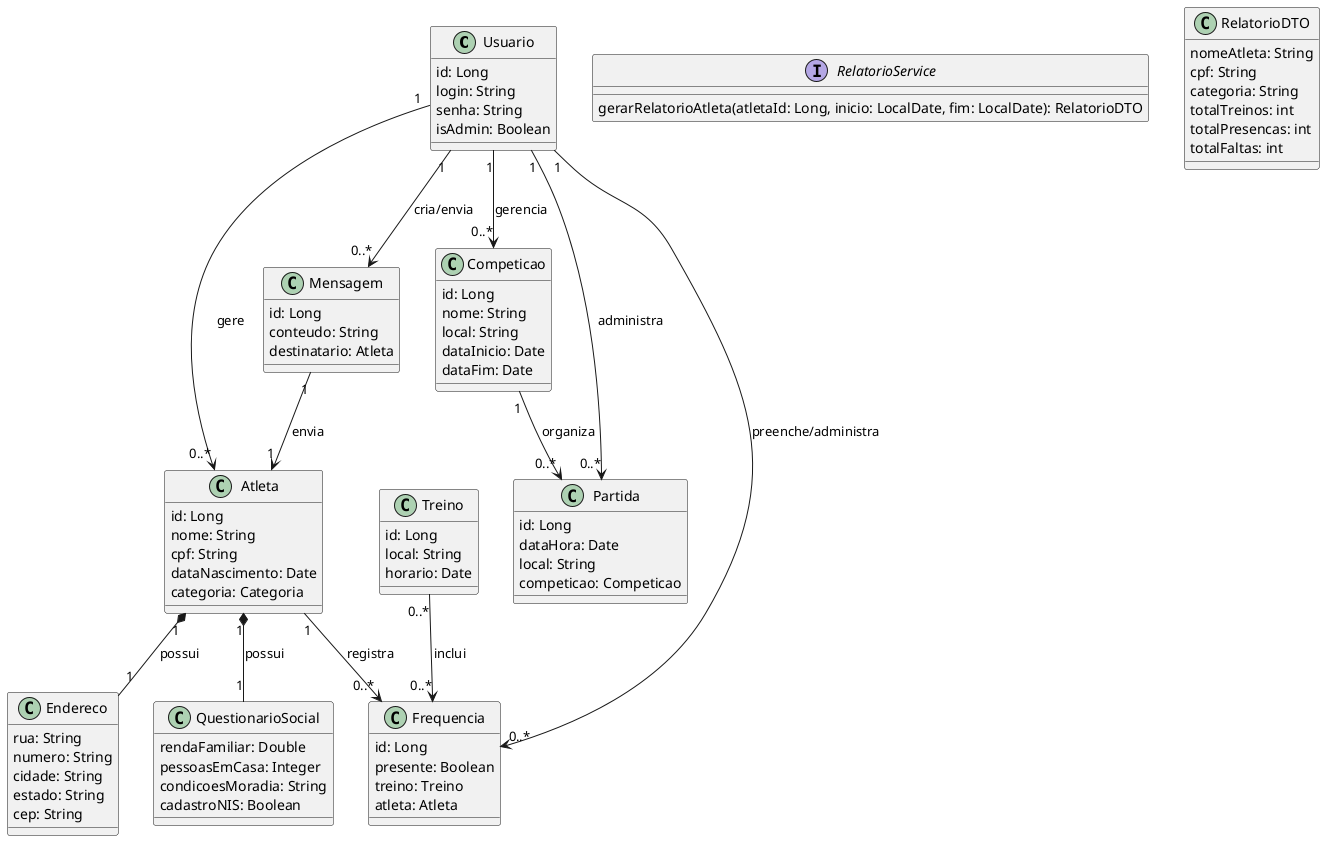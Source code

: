 @startuml SistemaDeGestaoAtletas

' Definição das classes principais

class Usuario {
    id: Long
    login: String
    senha: String
    isAdmin: Boolean
}

class Atleta {
    id: Long
    nome: String
    cpf: String
    dataNascimento: Date
    categoria: Categoria
}

class Endereco {
    rua: String
    numero: String
    cidade: String
    estado: String
    cep: String
}

class QuestionarioSocial {
    rendaFamiliar: Double
    pessoasEmCasa: Integer
    condicoesMoradia: String
    cadastroNIS: Boolean
}

class Treino {
    id: Long
    local: String
    horario: Date
}

class Frequencia {
    id: Long
    presente: Boolean
    treino: Treino
    atleta: Atleta
}

class Mensagem {
    id: Long
    conteudo: String
    destinatario: Atleta
}

class Competicao {
    id: Long
    nome: String
    local: String
    dataInicio: Date
    dataFim: Date
}

class Partida {
    id: Long
    dataHora: Date
    local: String
    competicao: Competicao
}

interface RelatorioService {
    gerarRelatorioAtleta(atletaId: Long, inicio: LocalDate, fim: LocalDate): RelatorioDTO
}

class RelatorioDTO {
    nomeAtleta: String
    cpf: String
    categoria: String
    totalTreinos: int
    totalPresencas: int
    totalFaltas: int
}

' Relações principais

Usuario "1" --> "0..*" Atleta : gere
Atleta "1" *-- "1" Endereco : possui
Atleta "1" *-- "1" QuestionarioSocial : possui

Atleta "1" --> "0..*" Frequencia : registra
Treino "0..*" --> "0..*" Frequencia : inclui

Usuario "1" --> "0..*" Frequencia : preenche/administra

Mensagem "1" --> "1" Atleta : envia
Usuario "1" --> "0..*" Mensagem : cria/envia

' Relações secundárias (Expansão futura)

Competicao "1" --> "0..*" Partida : organiza
Usuario "1" --> "0..*" Competicao : gerencia
Usuario "1" --> "0..*" Partida : administra

@enduml